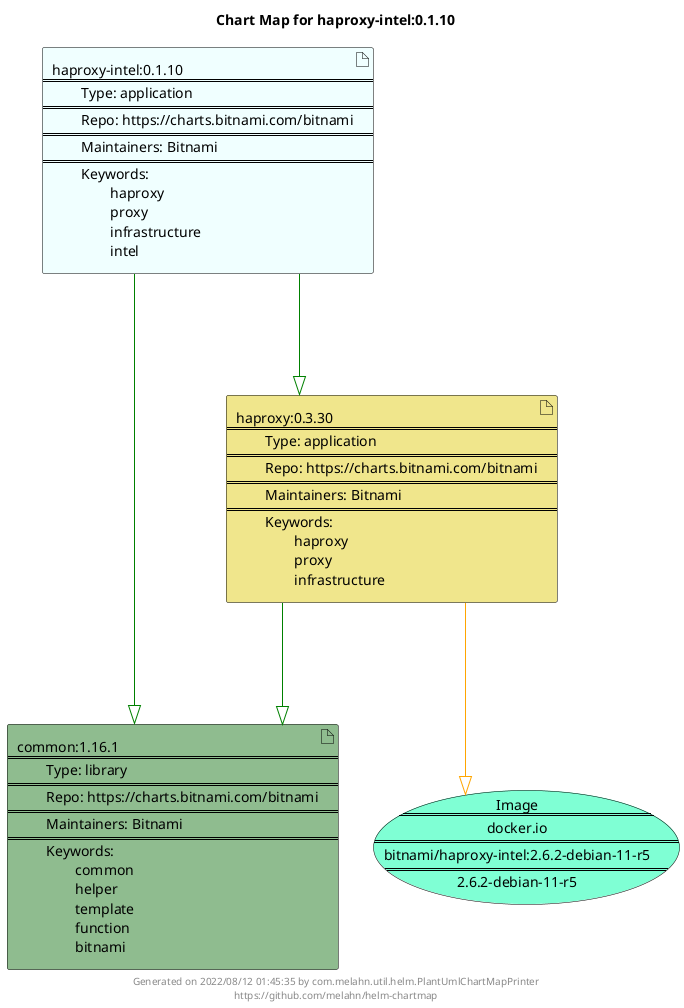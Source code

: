 @startuml
skinparam linetype ortho
skinparam backgroundColor white
skinparam usecaseBorderColor black
skinparam usecaseArrowColor LightSlateGray
skinparam artifactBorderColor black
skinparam artifactArrowColor LightSlateGray

title Chart Map for haproxy-intel:0.1.10

'There are 3 referenced Helm Charts
artifact "common:1.16.1\n====\n\tType: library\n====\n\tRepo: https://charts.bitnami.com/bitnami\n====\n\tMaintainers: Bitnami\n====\n\tKeywords: \n\t\tcommon\n\t\thelper\n\t\ttemplate\n\t\tfunction\n\t\tbitnami" as common_1_16_1 #DarkSeaGreen
artifact "haproxy:0.3.30\n====\n\tType: application\n====\n\tRepo: https://charts.bitnami.com/bitnami\n====\n\tMaintainers: Bitnami\n====\n\tKeywords: \n\t\thaproxy\n\t\tproxy\n\t\tinfrastructure" as haproxy_0_3_30 #Khaki
artifact "haproxy-intel:0.1.10\n====\n\tType: application\n====\n\tRepo: https://charts.bitnami.com/bitnami\n====\n\tMaintainers: Bitnami\n====\n\tKeywords: \n\t\thaproxy\n\t\tproxy\n\t\tinfrastructure\n\t\tintel" as haproxy_intel_0_1_10 #Azure

'There is one referenced Docker Image
usecase "Image\n====\ndocker.io\n====\nbitnami/haproxy-intel:2.6.2-debian-11-r5\n====\n2.6.2-debian-11-r5" as docker_io_bitnami_haproxy_intel_2_6_2_debian_11_r5 #Aquamarine

'Chart Dependencies
haproxy_intel_0_1_10--[#green]-|>haproxy_0_3_30
haproxy_0_3_30--[#green]-|>common_1_16_1
haproxy_intel_0_1_10--[#green]-|>common_1_16_1
haproxy_0_3_30--[#orange]-|>docker_io_bitnami_haproxy_intel_2_6_2_debian_11_r5

center footer Generated on 2022/08/12 01:45:35 by com.melahn.util.helm.PlantUmlChartMapPrinter\nhttps://github.com/melahn/helm-chartmap
@enduml
